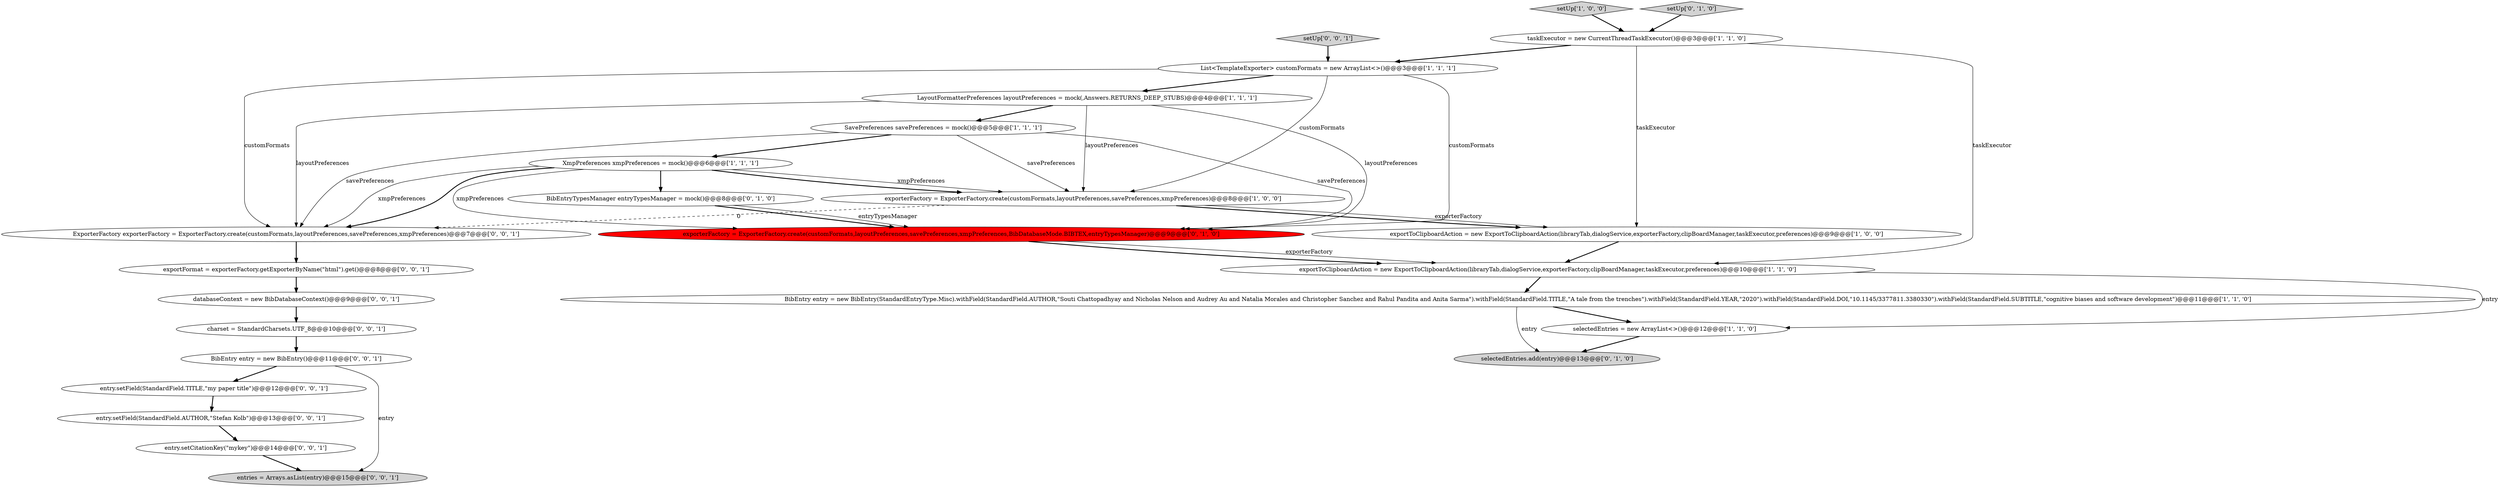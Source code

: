 digraph {
17 [style = filled, label = "entry.setCitationKey(\"mykey\")@@@14@@@['0', '0', '1']", fillcolor = white, shape = ellipse image = "AAA0AAABBB3BBB"];
5 [style = filled, label = "taskExecutor = new CurrentThreadTaskExecutor()@@@3@@@['1', '1', '0']", fillcolor = white, shape = ellipse image = "AAA0AAABBB1BBB"];
15 [style = filled, label = "BibEntry entry = new BibEntry()@@@11@@@['0', '0', '1']", fillcolor = white, shape = ellipse image = "AAA0AAABBB3BBB"];
9 [style = filled, label = "selectedEntries = new ArrayList<>()@@@12@@@['1', '1', '0']", fillcolor = white, shape = ellipse image = "AAA0AAABBB1BBB"];
13 [style = filled, label = "BibEntryTypesManager entryTypesManager = mock()@@@8@@@['0', '1', '0']", fillcolor = white, shape = ellipse image = "AAA0AAABBB2BBB"];
22 [style = filled, label = "ExporterFactory exporterFactory = ExporterFactory.create(customFormats,layoutPreferences,savePreferences,xmpPreferences)@@@7@@@['0', '0', '1']", fillcolor = white, shape = ellipse image = "AAA0AAABBB3BBB"];
10 [style = filled, label = "BibEntry entry = new BibEntry(StandardEntryType.Misc).withField(StandardField.AUTHOR,\"Souti Chattopadhyay and Nicholas Nelson and Audrey Au and Natalia Morales and Christopher Sanchez and Rahul Pandita and Anita Sarma\").withField(StandardField.TITLE,\"A tale from the trenches\").withField(StandardField.YEAR,\"2020\").withField(StandardField.DOI,\"10.1145/3377811.3380330\").withField(StandardField.SUBTITLE,\"cognitive biases and software development\")@@@11@@@['1', '1', '0']", fillcolor = white, shape = ellipse image = "AAA0AAABBB1BBB"];
1 [style = filled, label = "exporterFactory = ExporterFactory.create(customFormats,layoutPreferences,savePreferences,xmpPreferences)@@@8@@@['1', '0', '0']", fillcolor = white, shape = ellipse image = "AAA0AAABBB1BBB"];
11 [style = filled, label = "exporterFactory = ExporterFactory.create(customFormats,layoutPreferences,savePreferences,xmpPreferences,BibDatabaseMode.BIBTEX,entryTypesManager)@@@9@@@['0', '1', '0']", fillcolor = red, shape = ellipse image = "AAA1AAABBB2BBB"];
14 [style = filled, label = "selectedEntries.add(entry)@@@13@@@['0', '1', '0']", fillcolor = lightgray, shape = ellipse image = "AAA0AAABBB2BBB"];
23 [style = filled, label = "databaseContext = new BibDatabaseContext()@@@9@@@['0', '0', '1']", fillcolor = white, shape = ellipse image = "AAA0AAABBB3BBB"];
24 [style = filled, label = "entry.setField(StandardField.AUTHOR,\"Stefan Kolb\")@@@13@@@['0', '0', '1']", fillcolor = white, shape = ellipse image = "AAA0AAABBB3BBB"];
18 [style = filled, label = "setUp['0', '0', '1']", fillcolor = lightgray, shape = diamond image = "AAA0AAABBB3BBB"];
16 [style = filled, label = "entries = Arrays.asList(entry)@@@15@@@['0', '0', '1']", fillcolor = lightgray, shape = ellipse image = "AAA0AAABBB3BBB"];
4 [style = filled, label = "setUp['1', '0', '0']", fillcolor = lightgray, shape = diamond image = "AAA0AAABBB1BBB"];
21 [style = filled, label = "exportFormat = exporterFactory.getExporterByName(\"html\").get()@@@8@@@['0', '0', '1']", fillcolor = white, shape = ellipse image = "AAA0AAABBB3BBB"];
8 [style = filled, label = "exportToClipboardAction = new ExportToClipboardAction(libraryTab,dialogService,exporterFactory,clipBoardManager,taskExecutor,preferences)@@@10@@@['1', '1', '0']", fillcolor = white, shape = ellipse image = "AAA0AAABBB1BBB"];
3 [style = filled, label = "exportToClipboardAction = new ExportToClipboardAction(libraryTab,dialogService,exporterFactory,clipBoardManager,taskExecutor,preferences)@@@9@@@['1', '0', '0']", fillcolor = white, shape = ellipse image = "AAA0AAABBB1BBB"];
0 [style = filled, label = "XmpPreferences xmpPreferences = mock()@@@6@@@['1', '1', '1']", fillcolor = white, shape = ellipse image = "AAA0AAABBB1BBB"];
2 [style = filled, label = "SavePreferences savePreferences = mock()@@@5@@@['1', '1', '1']", fillcolor = white, shape = ellipse image = "AAA0AAABBB1BBB"];
19 [style = filled, label = "charset = StandardCharsets.UTF_8@@@10@@@['0', '0', '1']", fillcolor = white, shape = ellipse image = "AAA0AAABBB3BBB"];
12 [style = filled, label = "setUp['0', '1', '0']", fillcolor = lightgray, shape = diamond image = "AAA0AAABBB2BBB"];
7 [style = filled, label = "LayoutFormatterPreferences layoutPreferences = mock(,Answers.RETURNS_DEEP_STUBS)@@@4@@@['1', '1', '1']", fillcolor = white, shape = ellipse image = "AAA0AAABBB1BBB"];
6 [style = filled, label = "List<TemplateExporter> customFormats = new ArrayList<>()@@@3@@@['1', '1', '1']", fillcolor = white, shape = ellipse image = "AAA0AAABBB1BBB"];
20 [style = filled, label = "entry.setField(StandardField.TITLE,\"my paper title\")@@@12@@@['0', '0', '1']", fillcolor = white, shape = ellipse image = "AAA0AAABBB3BBB"];
8->10 [style = bold, label=""];
11->8 [style = solid, label="exporterFactory"];
12->5 [style = bold, label=""];
0->13 [style = bold, label=""];
5->8 [style = solid, label="taskExecutor"];
6->22 [style = solid, label="customFormats"];
8->9 [style = solid, label="entry"];
15->16 [style = solid, label="entry"];
1->3 [style = bold, label=""];
22->21 [style = bold, label=""];
2->1 [style = solid, label="savePreferences"];
5->3 [style = solid, label="taskExecutor"];
0->11 [style = solid, label="xmpPreferences"];
13->11 [style = bold, label=""];
1->22 [style = dashed, label="0"];
0->22 [style = solid, label="xmpPreferences"];
7->1 [style = solid, label="layoutPreferences"];
2->0 [style = bold, label=""];
10->14 [style = solid, label="entry"];
5->6 [style = bold, label=""];
18->6 [style = bold, label=""];
7->11 [style = solid, label="layoutPreferences"];
0->1 [style = solid, label="xmpPreferences"];
7->2 [style = bold, label=""];
0->1 [style = bold, label=""];
3->8 [style = bold, label=""];
23->19 [style = bold, label=""];
0->22 [style = bold, label=""];
15->20 [style = bold, label=""];
6->11 [style = solid, label="customFormats"];
24->17 [style = bold, label=""];
6->1 [style = solid, label="customFormats"];
2->11 [style = solid, label="savePreferences"];
9->14 [style = bold, label=""];
11->8 [style = bold, label=""];
10->9 [style = bold, label=""];
7->22 [style = solid, label="layoutPreferences"];
19->15 [style = bold, label=""];
6->7 [style = bold, label=""];
20->24 [style = bold, label=""];
4->5 [style = bold, label=""];
13->11 [style = solid, label="entryTypesManager"];
1->3 [style = solid, label="exporterFactory"];
17->16 [style = bold, label=""];
2->22 [style = solid, label="savePreferences"];
21->23 [style = bold, label=""];
}
